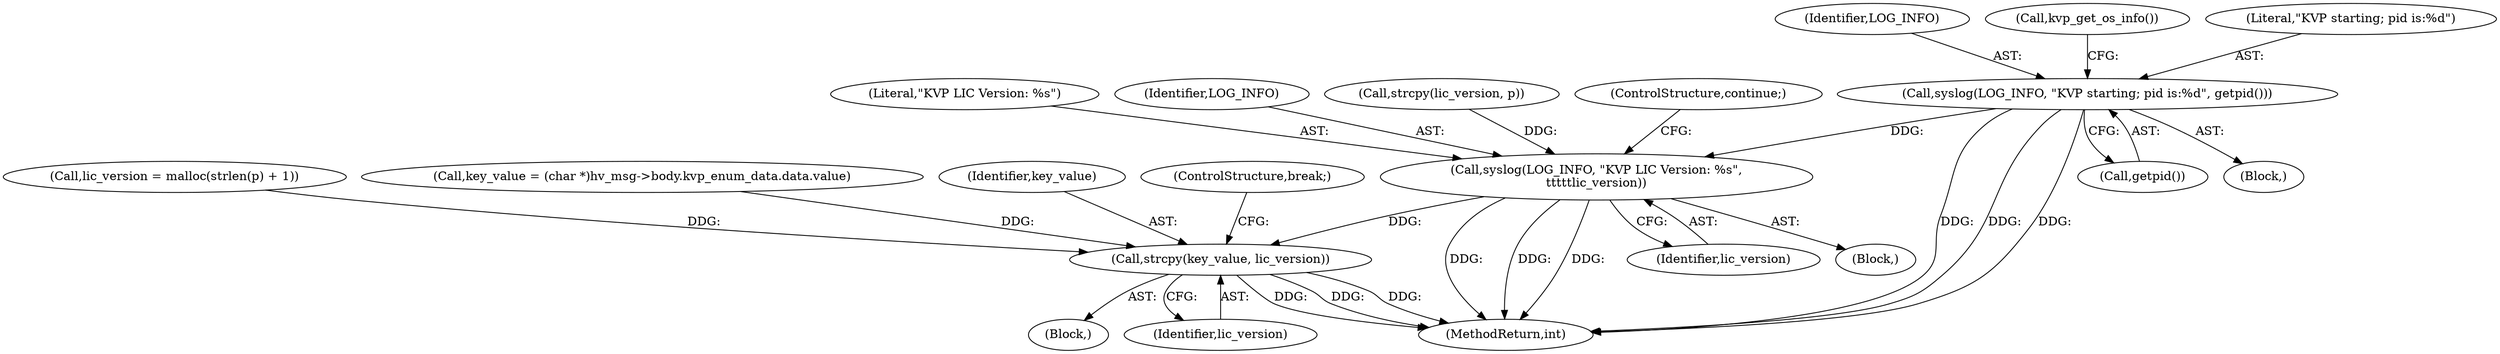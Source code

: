digraph "0_linux_bcc2c9c3fff859e0eb019fe6fec26f9b8eba795c@API" {
"1000129" [label="(Call,syslog(LOG_INFO, \"KVP starting; pid is:%d\", getpid()))"];
"1000401" [label="(Call,syslog(LOG_INFO, \"KVP LIC Version: %s\",\n\t\t\t\t\tlic_version))"];
"1000663" [label="(Call,strcpy(key_value, lic_version))"];
"1000388" [label="(Call,lic_version = malloc(strlen(p) + 1))"];
"1000403" [label="(Literal,\"KVP LIC Version: %s\")"];
"1000663" [label="(Call,strcpy(key_value, lic_version))"];
"1000130" [label="(Identifier,LOG_INFO)"];
"1000129" [label="(Call,syslog(LOG_INFO, \"KVP starting; pid is:%d\", getpid()))"];
"1000784" [label="(MethodReturn,int)"];
"1000132" [label="(Call,getpid())"];
"1000402" [label="(Identifier,LOG_INFO)"];
"1000398" [label="(Call,strcpy(lic_version, p))"];
"1000629" [label="(Call,key_value = (char *)hv_msg->body.kvp_enum_data.data.value)"];
"1000401" [label="(Call,syslog(LOG_INFO, \"KVP LIC Version: %s\",\n\t\t\t\t\tlic_version))"];
"1000404" [label="(Identifier,lic_version)"];
"1000410" [label="(ControlStructure,continue;)"];
"1000133" [label="(Call,kvp_get_os_info())"];
"1000109" [label="(Block,)"];
"1000397" [label="(Block,)"];
"1000664" [label="(Identifier,key_value)"];
"1000131" [label="(Literal,\"KVP starting; pid is:%d\")"];
"1000650" [label="(Block,)"];
"1000666" [label="(ControlStructure,break;)"];
"1000665" [label="(Identifier,lic_version)"];
"1000129" -> "1000109"  [label="AST: "];
"1000129" -> "1000132"  [label="CFG: "];
"1000130" -> "1000129"  [label="AST: "];
"1000131" -> "1000129"  [label="AST: "];
"1000132" -> "1000129"  [label="AST: "];
"1000133" -> "1000129"  [label="CFG: "];
"1000129" -> "1000784"  [label="DDG: "];
"1000129" -> "1000784"  [label="DDG: "];
"1000129" -> "1000784"  [label="DDG: "];
"1000129" -> "1000401"  [label="DDG: "];
"1000401" -> "1000397"  [label="AST: "];
"1000401" -> "1000404"  [label="CFG: "];
"1000402" -> "1000401"  [label="AST: "];
"1000403" -> "1000401"  [label="AST: "];
"1000404" -> "1000401"  [label="AST: "];
"1000410" -> "1000401"  [label="CFG: "];
"1000401" -> "1000784"  [label="DDG: "];
"1000401" -> "1000784"  [label="DDG: "];
"1000401" -> "1000784"  [label="DDG: "];
"1000398" -> "1000401"  [label="DDG: "];
"1000401" -> "1000663"  [label="DDG: "];
"1000663" -> "1000650"  [label="AST: "];
"1000663" -> "1000665"  [label="CFG: "];
"1000664" -> "1000663"  [label="AST: "];
"1000665" -> "1000663"  [label="AST: "];
"1000666" -> "1000663"  [label="CFG: "];
"1000663" -> "1000784"  [label="DDG: "];
"1000663" -> "1000784"  [label="DDG: "];
"1000663" -> "1000784"  [label="DDG: "];
"1000629" -> "1000663"  [label="DDG: "];
"1000388" -> "1000663"  [label="DDG: "];
}
